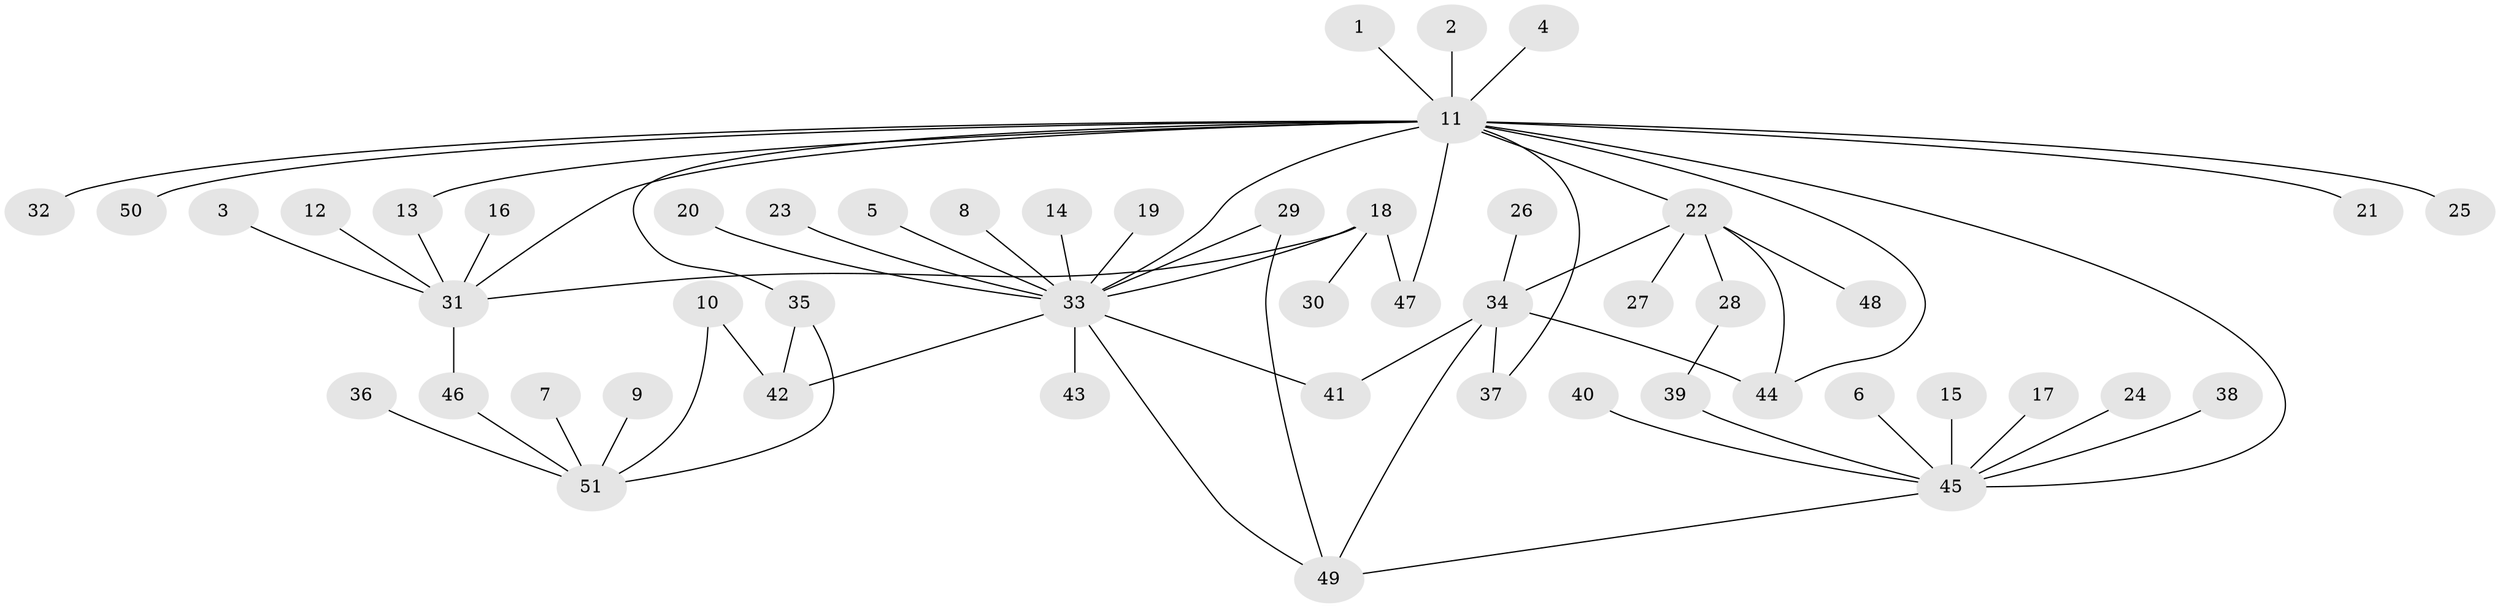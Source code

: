 // original degree distribution, {5: 0.023809523809523808, 19: 0.007936507936507936, 17: 0.007936507936507936, 6: 0.007936507936507936, 3: 0.10317460317460317, 10: 0.007936507936507936, 9: 0.023809523809523808, 1: 0.5952380952380952, 2: 0.19047619047619047, 4: 0.023809523809523808, 12: 0.007936507936507936}
// Generated by graph-tools (version 1.1) at 2025/36/03/04/25 23:36:42]
// undirected, 51 vertices, 64 edges
graph export_dot {
  node [color=gray90,style=filled];
  1;
  2;
  3;
  4;
  5;
  6;
  7;
  8;
  9;
  10;
  11;
  12;
  13;
  14;
  15;
  16;
  17;
  18;
  19;
  20;
  21;
  22;
  23;
  24;
  25;
  26;
  27;
  28;
  29;
  30;
  31;
  32;
  33;
  34;
  35;
  36;
  37;
  38;
  39;
  40;
  41;
  42;
  43;
  44;
  45;
  46;
  47;
  48;
  49;
  50;
  51;
  1 -- 11 [weight=1.0];
  2 -- 11 [weight=1.0];
  3 -- 31 [weight=1.0];
  4 -- 11 [weight=1.0];
  5 -- 33 [weight=1.0];
  6 -- 45 [weight=1.0];
  7 -- 51 [weight=1.0];
  8 -- 33 [weight=1.0];
  9 -- 51 [weight=1.0];
  10 -- 42 [weight=1.0];
  10 -- 51 [weight=1.0];
  11 -- 13 [weight=1.0];
  11 -- 21 [weight=1.0];
  11 -- 22 [weight=1.0];
  11 -- 25 [weight=1.0];
  11 -- 31 [weight=1.0];
  11 -- 32 [weight=1.0];
  11 -- 33 [weight=1.0];
  11 -- 35 [weight=1.0];
  11 -- 37 [weight=1.0];
  11 -- 44 [weight=1.0];
  11 -- 45 [weight=1.0];
  11 -- 47 [weight=1.0];
  11 -- 50 [weight=1.0];
  12 -- 31 [weight=1.0];
  13 -- 31 [weight=1.0];
  14 -- 33 [weight=1.0];
  15 -- 45 [weight=1.0];
  16 -- 31 [weight=1.0];
  17 -- 45 [weight=1.0];
  18 -- 30 [weight=1.0];
  18 -- 31 [weight=1.0];
  18 -- 33 [weight=1.0];
  18 -- 47 [weight=1.0];
  19 -- 33 [weight=1.0];
  20 -- 33 [weight=1.0];
  22 -- 27 [weight=1.0];
  22 -- 28 [weight=1.0];
  22 -- 34 [weight=1.0];
  22 -- 44 [weight=1.0];
  22 -- 48 [weight=1.0];
  23 -- 33 [weight=1.0];
  24 -- 45 [weight=1.0];
  26 -- 34 [weight=1.0];
  28 -- 39 [weight=1.0];
  29 -- 33 [weight=1.0];
  29 -- 49 [weight=1.0];
  31 -- 46 [weight=1.0];
  33 -- 41 [weight=1.0];
  33 -- 42 [weight=1.0];
  33 -- 43 [weight=1.0];
  33 -- 49 [weight=1.0];
  34 -- 37 [weight=1.0];
  34 -- 41 [weight=1.0];
  34 -- 44 [weight=1.0];
  34 -- 49 [weight=1.0];
  35 -- 42 [weight=1.0];
  35 -- 51 [weight=1.0];
  36 -- 51 [weight=1.0];
  38 -- 45 [weight=1.0];
  39 -- 45 [weight=1.0];
  40 -- 45 [weight=1.0];
  45 -- 49 [weight=1.0];
  46 -- 51 [weight=1.0];
}
